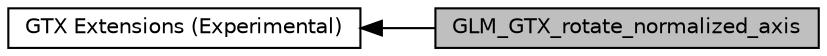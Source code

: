 digraph "GLM_GTX_rotate_normalized_axis"
{
  edge [fontname="Helvetica",fontsize="10",labelfontname="Helvetica",labelfontsize="10"];
  node [fontname="Helvetica",fontsize="10",shape=box];
  rankdir=LR;
  Node2 [label="GTX Extensions (Experimental)",height=0.2,width=0.4,color="black", fillcolor="white", style="filled",URL="$group__gtx.html",tooltip="Functions and types that the GLSL specification doesn't define, but useful to have for a C++ program."];
  Node1 [label="GLM_GTX_rotate_normalized_axis",height=0.2,width=0.4,color="black", fillcolor="grey75", style="filled", fontcolor="black",tooltip="Quaternions and matrices rotations around normalized axis."];
  Node2->Node1 [shape=plaintext, dir="back", style="solid"];
}
